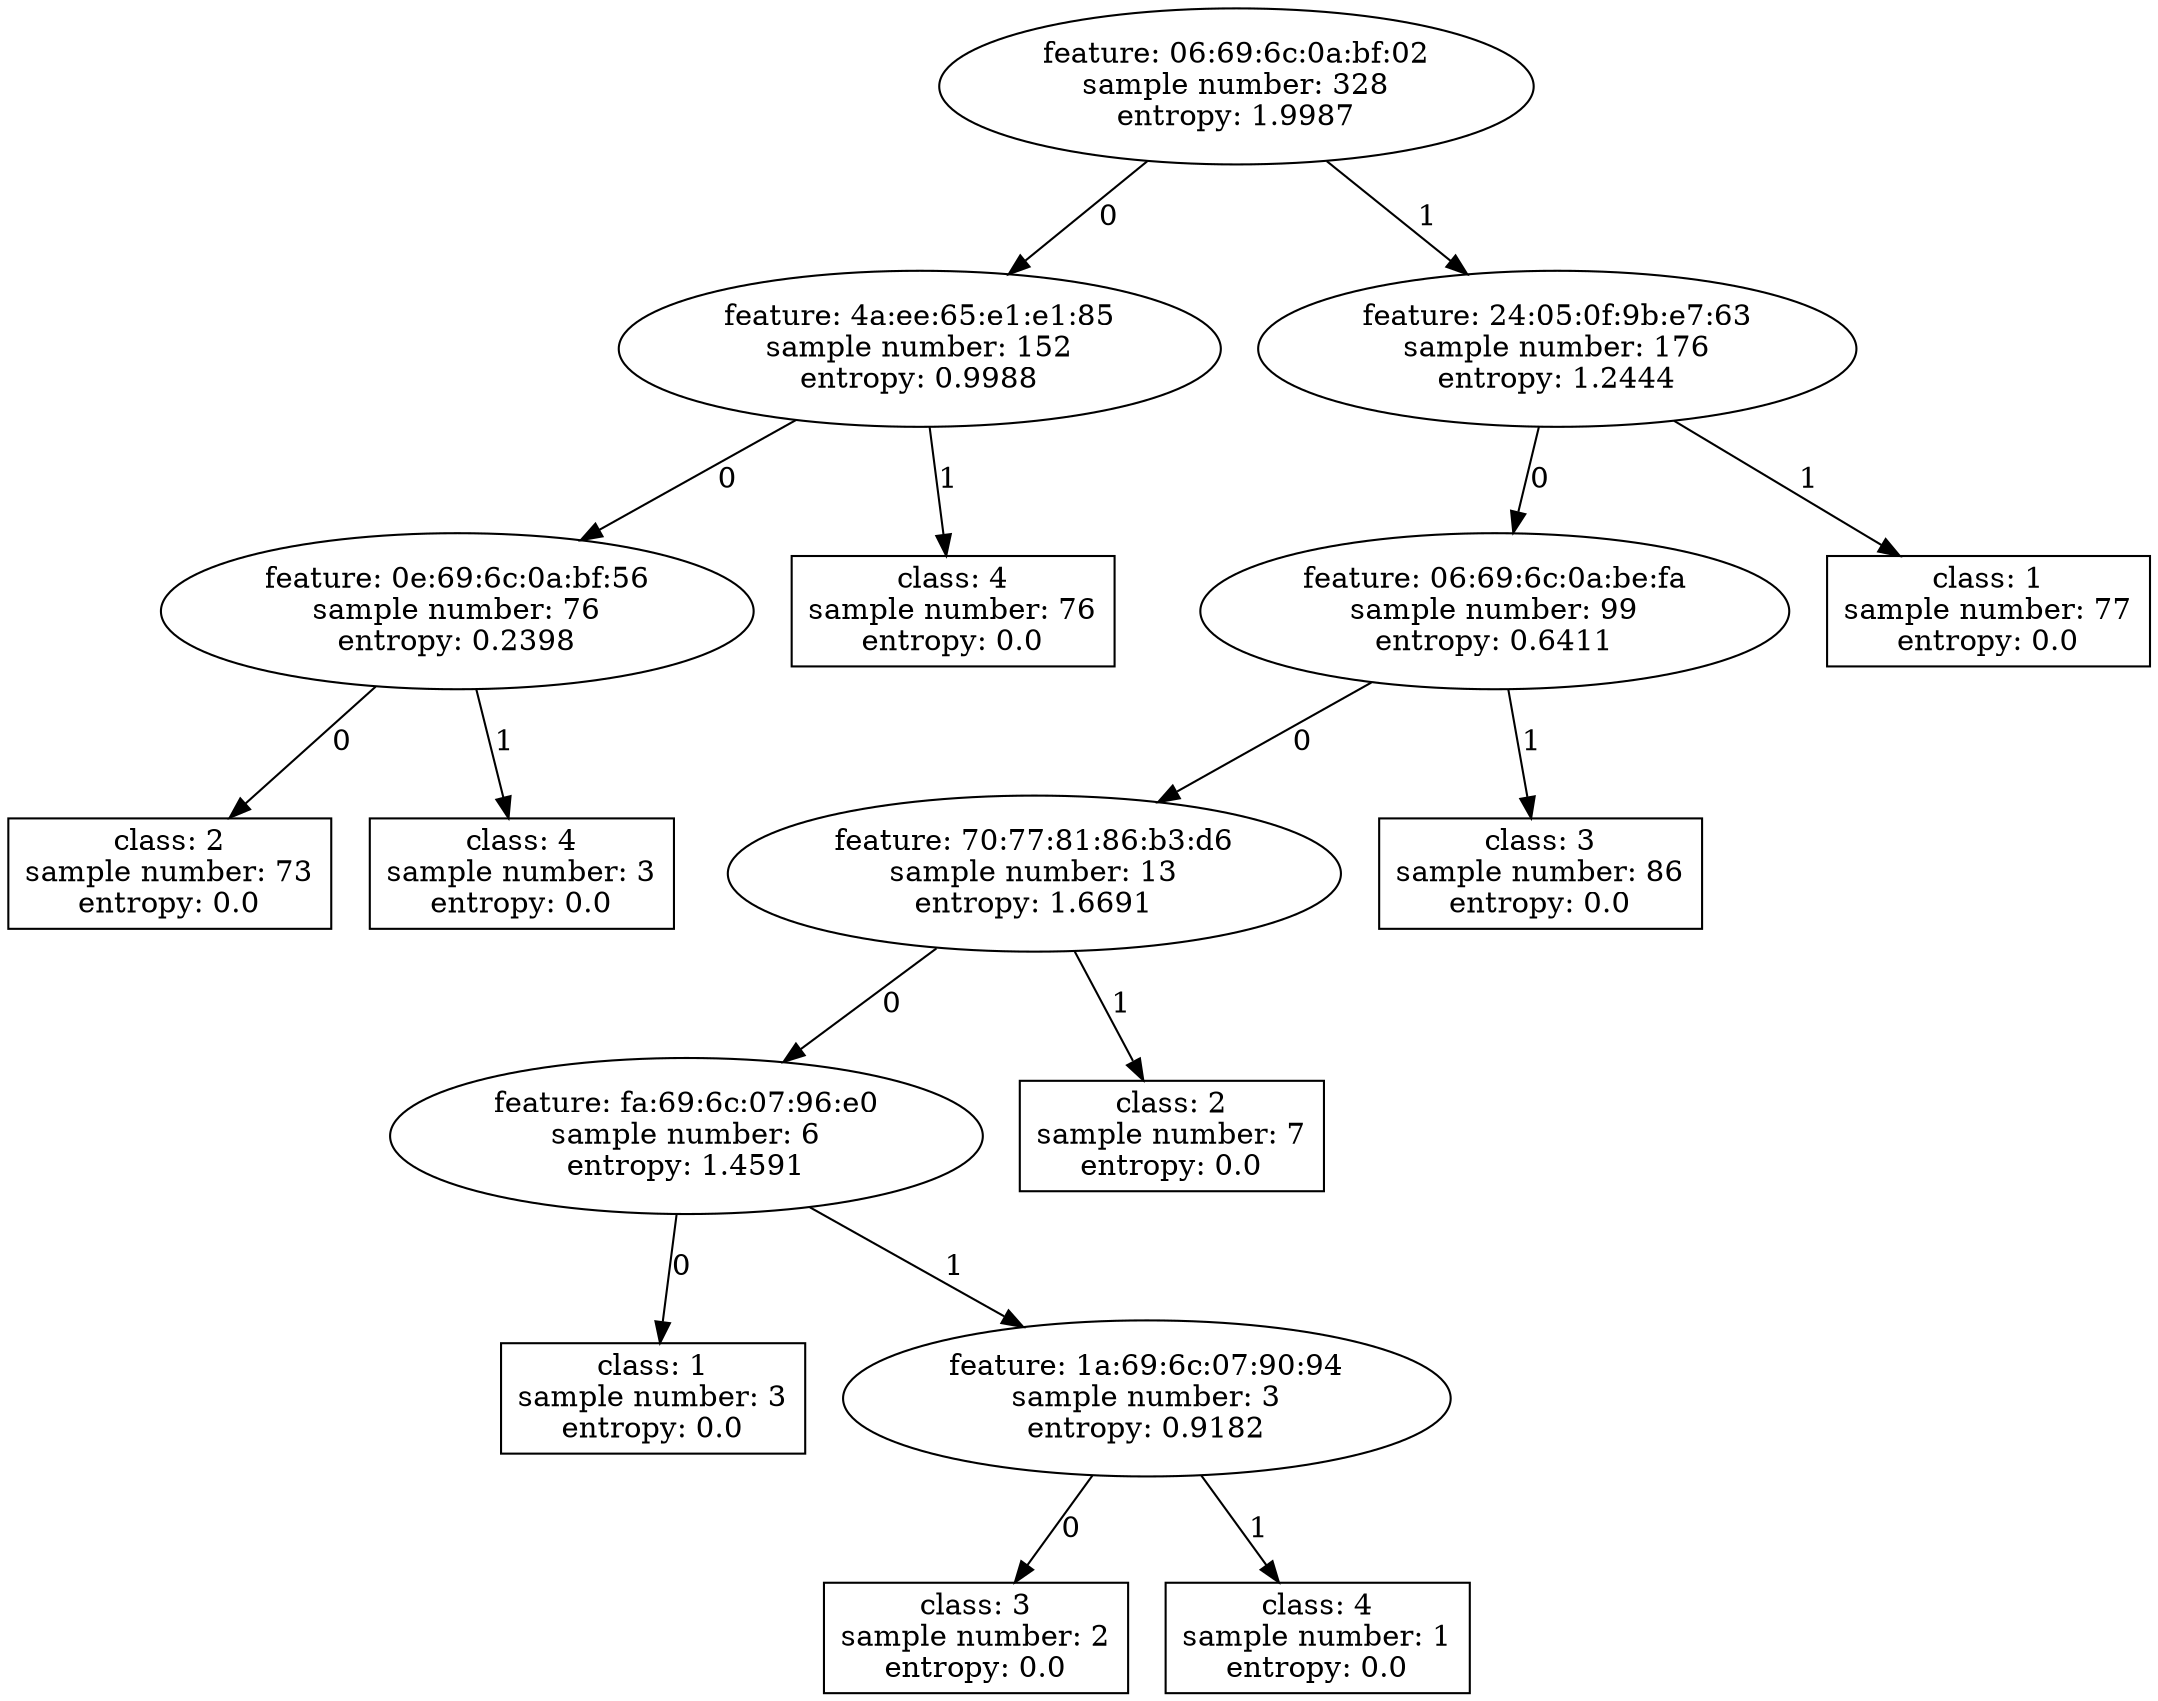 digraph tree{
3[label="feature: 06:69:6c:0a:bf:02
sample number: 328
entropy: 1.9987"];
5[label="feature: 4a:ee:65:e1:e1:85
sample number: 152
entropy: 0.9988"];
7[label="feature: 0e:69:6c:0a:bf:56
sample number: 76
entropy: 0.2398"];
8[shape=box, label="class: 2
sample number: 73
entropy: 0.0"];
7->8[label="0"];
9[shape=box, label="class: 4
sample number: 3
entropy: 0.0"];
7->9[label="1"];
5->7[label="0"];
10[shape=box, label="class: 4
sample number: 76
entropy: 0.0"];
5->10[label="1"];
3->5[label="0"];
12[label="feature: 24:05:0f:9b:e7:63
sample number: 176
entropy: 1.2444"];
14[label="feature: 06:69:6c:0a:be:fa
sample number: 99
entropy: 0.6411"];
16[label="feature: 70:77:81:86:b3:d6
sample number: 13
entropy: 1.6691"];
18[label="feature: fa:69:6c:07:96:e0
sample number: 6
entropy: 1.4591"];
19[shape=box, label="class: 1
sample number: 3
entropy: 0.0"];
18->19[label="0"];
21[label="feature: 1a:69:6c:07:90:94
sample number: 3
entropy: 0.9182"];
22[shape=box, label="class: 3
sample number: 2
entropy: 0.0"];
21->22[label="0"];
23[shape=box, label="class: 4
sample number: 1
entropy: 0.0"];
21->23[label="1"];
18->21[label="1"];
16->18[label="0"];
24[shape=box, label="class: 2
sample number: 7
entropy: 0.0"];
16->24[label="1"];
14->16[label="0"];
25[shape=box, label="class: 3
sample number: 86
entropy: 0.0"];
14->25[label="1"];
12->14[label="0"];
26[shape=box, label="class: 1
sample number: 77
entropy: 0.0"];
12->26[label="1"];
3->12[label="1"];
}